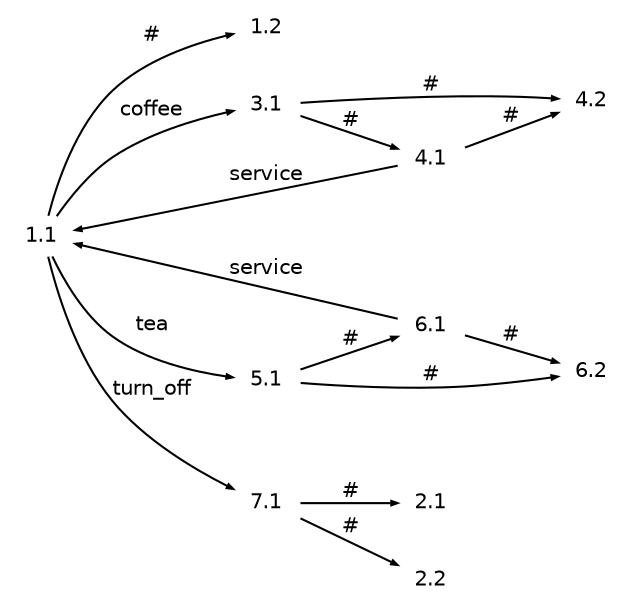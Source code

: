 digraph g
{
   graph [rankdir=LR];
   edge [arrowsize=0.3,fontsize=10,fontname=Helvetica];
   node [shape=plaintext,width=.3,height=.2,fontsize=10,fontname=Helvetica];
   1.1->1.2 [label="#"];
   1.1->3.1 [label="coffee"];
   1.1->5.1 [label="tea"];
   1.1->7.1 [label="turn_off"];
   3.1->4.1 [label="#"];
   3.1->4.2 [label="#"];
   4.1->1.1 [label="service"];
   4.1->4.2 [label="#"];
   5.1->6.1 [label="#"];
   5.1->6.2 [label="#"];
   6.1->1.1 [label="service"];
   6.1->6.2 [label="#"];
   7.1->2.1 [label="#"];
   7.1->2.2 [label="#"];
}
